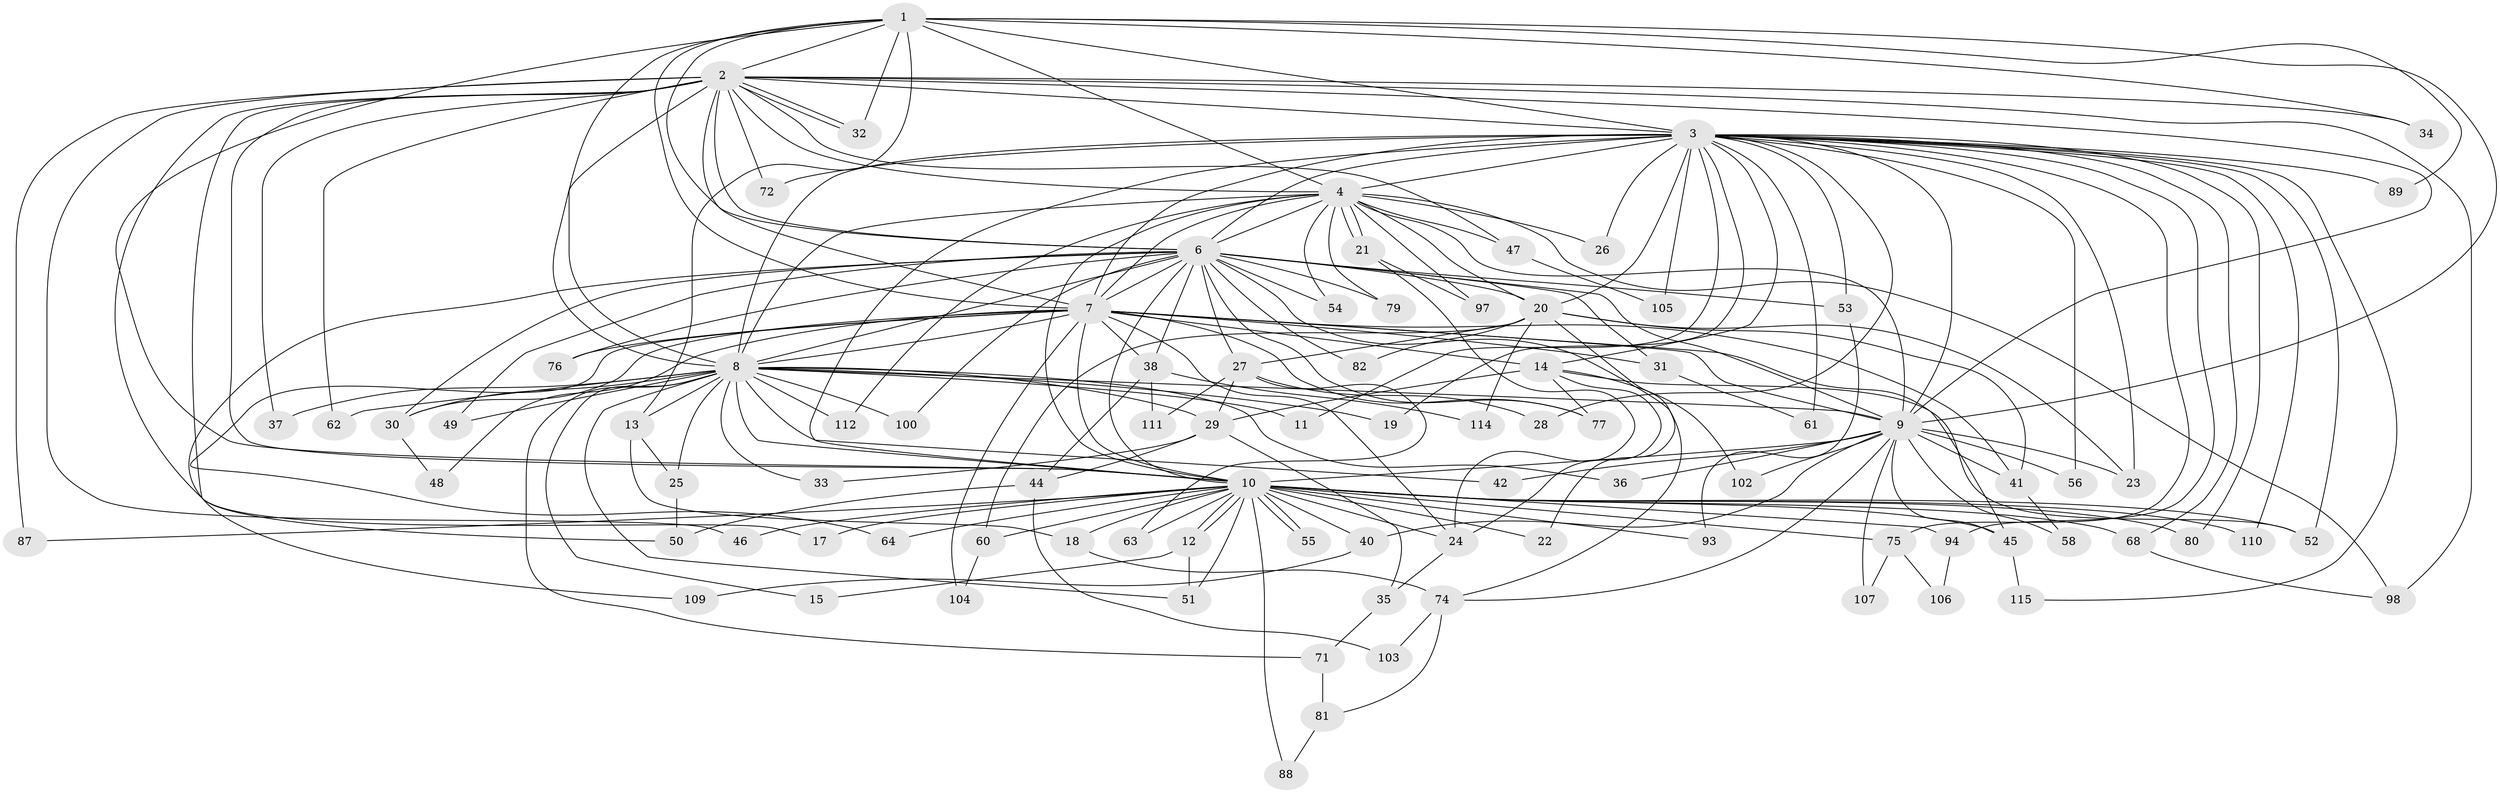 // original degree distribution, {13: 0.008695652173913044, 22: 0.017391304347826087, 23: 0.008695652173913044, 19: 0.008695652173913044, 15: 0.008695652173913044, 21: 0.017391304347826087, 27: 0.008695652173913044, 33: 0.008695652173913044, 2: 0.5478260869565217, 4: 0.10434782608695652, 5: 0.02608695652173913, 8: 0.017391304347826087, 3: 0.19130434782608696, 10: 0.008695652173913044, 6: 0.008695652173913044, 7: 0.008695652173913044}
// Generated by graph-tools (version 1.1) at 2025/11/02/27/25 16:11:03]
// undirected, 89 vertices, 211 edges
graph export_dot {
graph [start="1"]
  node [color=gray90,style=filled];
  1 [super="+65"];
  2 [super="+43"];
  3 [super="+5"];
  4 [super="+96"];
  6 [super="+16"];
  7 [super="+39"];
  8 [super="+85"];
  9 [super="+66"];
  10 [super="+59"];
  11;
  12;
  13 [super="+92"];
  14 [super="+90"];
  15;
  17;
  18;
  19;
  20 [super="+70"];
  21;
  22;
  23 [super="+108"];
  24 [super="+57"];
  25 [super="+78"];
  26;
  27;
  28;
  29 [super="+113"];
  30 [super="+73"];
  31;
  32;
  33;
  34;
  35;
  36;
  37;
  38 [super="+69"];
  40;
  41 [super="+84"];
  42;
  44;
  45 [super="+99"];
  46;
  47 [super="+67"];
  48;
  49;
  50 [super="+86"];
  51 [super="+91"];
  52;
  53;
  54;
  55;
  56;
  58;
  60;
  61;
  62;
  63;
  64;
  68;
  71;
  72;
  74 [super="+95"];
  75;
  76;
  77 [super="+83"];
  79;
  80;
  81;
  82;
  87;
  88;
  89;
  93;
  94;
  97;
  98 [super="+101"];
  100;
  102;
  103;
  104;
  105;
  106;
  107;
  109;
  110;
  111;
  112;
  114;
  115;
  1 -- 2;
  1 -- 3 [weight=2];
  1 -- 4;
  1 -- 6;
  1 -- 7;
  1 -- 8;
  1 -- 9;
  1 -- 10;
  1 -- 13 [weight=2];
  1 -- 34;
  1 -- 32;
  1 -- 89;
  2 -- 3 [weight=2];
  2 -- 4;
  2 -- 6 [weight=2];
  2 -- 7 [weight=2];
  2 -- 8;
  2 -- 9;
  2 -- 10;
  2 -- 17;
  2 -- 32;
  2 -- 32;
  2 -- 34;
  2 -- 37;
  2 -- 47;
  2 -- 50;
  2 -- 62;
  2 -- 72;
  2 -- 87;
  2 -- 46;
  2 -- 98;
  3 -- 4 [weight=2];
  3 -- 6 [weight=2];
  3 -- 7 [weight=2];
  3 -- 8 [weight=2];
  3 -- 9 [weight=2];
  3 -- 10 [weight=2];
  3 -- 11;
  3 -- 14;
  3 -- 23;
  3 -- 26;
  3 -- 56;
  3 -- 61;
  3 -- 68;
  3 -- 72;
  3 -- 75;
  3 -- 89;
  3 -- 94;
  3 -- 105;
  3 -- 110;
  3 -- 20;
  3 -- 80;
  3 -- 19;
  3 -- 52;
  3 -- 53;
  3 -- 115;
  3 -- 28;
  4 -- 6;
  4 -- 7;
  4 -- 8;
  4 -- 9 [weight=2];
  4 -- 10;
  4 -- 20;
  4 -- 21;
  4 -- 21;
  4 -- 26;
  4 -- 47 [weight=2];
  4 -- 54;
  4 -- 79;
  4 -- 97;
  4 -- 112;
  4 -- 98;
  6 -- 7;
  6 -- 8;
  6 -- 9 [weight=2];
  6 -- 10;
  6 -- 27;
  6 -- 30;
  6 -- 38 [weight=2];
  6 -- 49;
  6 -- 54;
  6 -- 74;
  6 -- 77;
  6 -- 82;
  6 -- 100;
  6 -- 109;
  6 -- 76;
  6 -- 79;
  6 -- 20;
  6 -- 53;
  6 -- 31;
  7 -- 8;
  7 -- 9 [weight=2];
  7 -- 10;
  7 -- 14;
  7 -- 31;
  7 -- 41;
  7 -- 45;
  7 -- 48;
  7 -- 64;
  7 -- 76;
  7 -- 77;
  7 -- 104;
  7 -- 30;
  7 -- 24;
  7 -- 38;
  8 -- 9;
  8 -- 10;
  8 -- 11;
  8 -- 13;
  8 -- 15;
  8 -- 19;
  8 -- 25 [weight=2];
  8 -- 30;
  8 -- 33;
  8 -- 36;
  8 -- 37;
  8 -- 42;
  8 -- 49;
  8 -- 51;
  8 -- 62;
  8 -- 71;
  8 -- 100;
  8 -- 112;
  8 -- 29;
  9 -- 10;
  9 -- 23;
  9 -- 36;
  9 -- 40;
  9 -- 42;
  9 -- 56;
  9 -- 58;
  9 -- 74;
  9 -- 102;
  9 -- 107;
  9 -- 41;
  9 -- 45;
  10 -- 12;
  10 -- 12;
  10 -- 17;
  10 -- 18;
  10 -- 22;
  10 -- 24;
  10 -- 40;
  10 -- 45;
  10 -- 46;
  10 -- 51;
  10 -- 55;
  10 -- 55;
  10 -- 60;
  10 -- 63;
  10 -- 64;
  10 -- 68;
  10 -- 75;
  10 -- 80;
  10 -- 87;
  10 -- 88;
  10 -- 93;
  10 -- 94;
  10 -- 110;
  10 -- 52;
  12 -- 15;
  12 -- 51;
  13 -- 18;
  13 -- 25;
  14 -- 29 [weight=2];
  14 -- 52;
  14 -- 102;
  14 -- 24;
  14 -- 77;
  18 -- 74;
  20 -- 22;
  20 -- 27;
  20 -- 41;
  20 -- 60;
  20 -- 82;
  20 -- 114;
  20 -- 23;
  21 -- 24;
  21 -- 97;
  24 -- 35;
  25 -- 50;
  27 -- 28;
  27 -- 29;
  27 -- 63;
  27 -- 111;
  29 -- 33;
  29 -- 35;
  29 -- 44;
  30 -- 48;
  31 -- 61;
  35 -- 71;
  38 -- 44;
  38 -- 114;
  38 -- 111;
  40 -- 109;
  41 -- 58;
  44 -- 50;
  44 -- 103;
  45 -- 115;
  47 -- 105;
  53 -- 93;
  60 -- 104;
  68 -- 98;
  71 -- 81;
  74 -- 81;
  74 -- 103;
  75 -- 106;
  75 -- 107;
  81 -- 88;
  94 -- 106;
}
